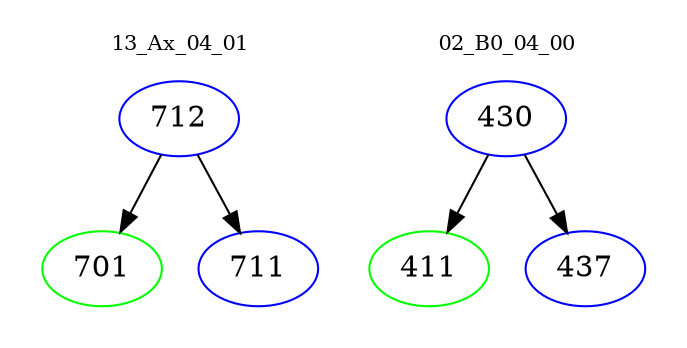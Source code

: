 digraph{
subgraph cluster_0 {
color = white
label = "13_Ax_04_01";
fontsize=10;
T0_712 [label="712", color="blue"]
T0_712 -> T0_701 [color="black"]
T0_701 [label="701", color="green"]
T0_712 -> T0_711 [color="black"]
T0_711 [label="711", color="blue"]
}
subgraph cluster_1 {
color = white
label = "02_B0_04_00";
fontsize=10;
T1_430 [label="430", color="blue"]
T1_430 -> T1_411 [color="black"]
T1_411 [label="411", color="green"]
T1_430 -> T1_437 [color="black"]
T1_437 [label="437", color="blue"]
}
}
